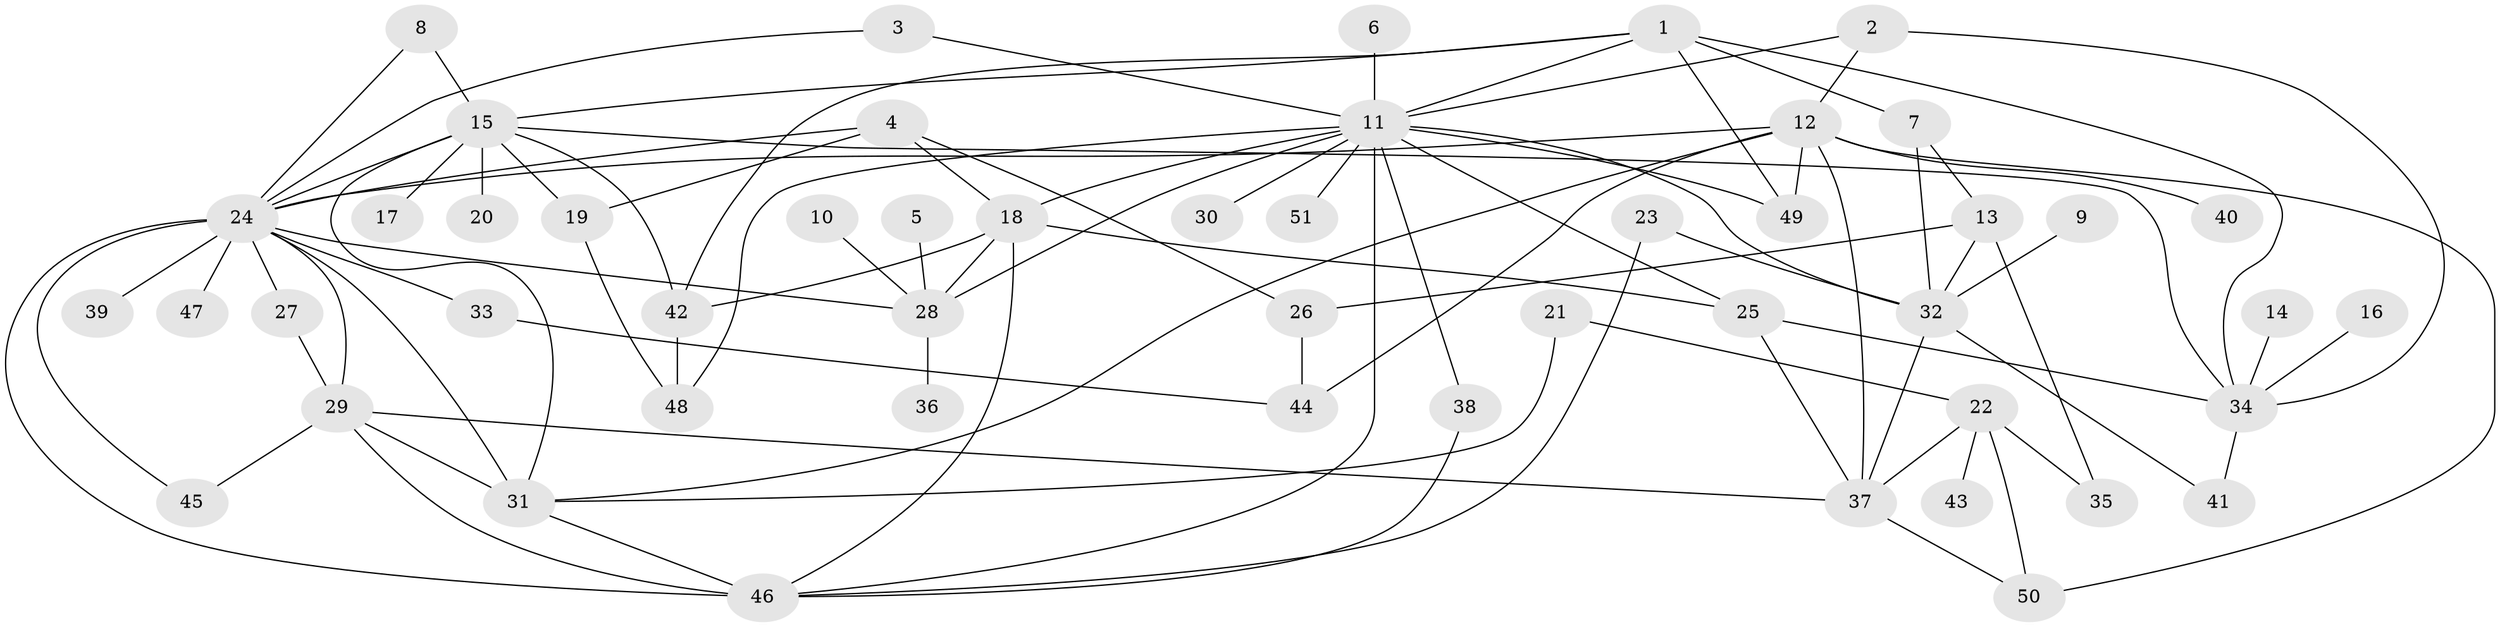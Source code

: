 // original degree distribution, {8: 0.029411764705882353, 17: 0.0196078431372549, 2: 0.20588235294117646, 6: 0.0392156862745098, 11: 0.00980392156862745, 4: 0.10784313725490197, 3: 0.11764705882352941, 1: 0.4215686274509804, 7: 0.029411764705882353, 10: 0.00980392156862745, 9: 0.00980392156862745}
// Generated by graph-tools (version 1.1) at 2025/01/03/09/25 03:01:41]
// undirected, 51 vertices, 91 edges
graph export_dot {
graph [start="1"]
  node [color=gray90,style=filled];
  1;
  2;
  3;
  4;
  5;
  6;
  7;
  8;
  9;
  10;
  11;
  12;
  13;
  14;
  15;
  16;
  17;
  18;
  19;
  20;
  21;
  22;
  23;
  24;
  25;
  26;
  27;
  28;
  29;
  30;
  31;
  32;
  33;
  34;
  35;
  36;
  37;
  38;
  39;
  40;
  41;
  42;
  43;
  44;
  45;
  46;
  47;
  48;
  49;
  50;
  51;
  1 -- 7 [weight=1.0];
  1 -- 11 [weight=1.0];
  1 -- 15 [weight=1.0];
  1 -- 34 [weight=1.0];
  1 -- 42 [weight=1.0];
  1 -- 49 [weight=1.0];
  2 -- 11 [weight=1.0];
  2 -- 12 [weight=1.0];
  2 -- 34 [weight=2.0];
  3 -- 11 [weight=1.0];
  3 -- 24 [weight=1.0];
  4 -- 18 [weight=1.0];
  4 -- 19 [weight=1.0];
  4 -- 24 [weight=1.0];
  4 -- 26 [weight=1.0];
  5 -- 28 [weight=1.0];
  6 -- 11 [weight=1.0];
  7 -- 13 [weight=1.0];
  7 -- 32 [weight=1.0];
  8 -- 15 [weight=1.0];
  8 -- 24 [weight=1.0];
  9 -- 32 [weight=1.0];
  10 -- 28 [weight=1.0];
  11 -- 18 [weight=1.0];
  11 -- 25 [weight=1.0];
  11 -- 28 [weight=1.0];
  11 -- 30 [weight=1.0];
  11 -- 32 [weight=1.0];
  11 -- 38 [weight=1.0];
  11 -- 46 [weight=1.0];
  11 -- 48 [weight=1.0];
  11 -- 49 [weight=1.0];
  11 -- 51 [weight=1.0];
  12 -- 24 [weight=1.0];
  12 -- 31 [weight=1.0];
  12 -- 37 [weight=1.0];
  12 -- 40 [weight=1.0];
  12 -- 44 [weight=1.0];
  12 -- 49 [weight=1.0];
  12 -- 50 [weight=1.0];
  13 -- 26 [weight=1.0];
  13 -- 32 [weight=1.0];
  13 -- 35 [weight=1.0];
  14 -- 34 [weight=1.0];
  15 -- 17 [weight=1.0];
  15 -- 19 [weight=1.0];
  15 -- 20 [weight=1.0];
  15 -- 24 [weight=1.0];
  15 -- 31 [weight=1.0];
  15 -- 34 [weight=1.0];
  15 -- 42 [weight=1.0];
  16 -- 34 [weight=1.0];
  18 -- 25 [weight=1.0];
  18 -- 28 [weight=2.0];
  18 -- 42 [weight=1.0];
  18 -- 46 [weight=1.0];
  19 -- 48 [weight=1.0];
  21 -- 22 [weight=1.0];
  21 -- 31 [weight=1.0];
  22 -- 35 [weight=1.0];
  22 -- 37 [weight=1.0];
  22 -- 43 [weight=1.0];
  22 -- 50 [weight=1.0];
  23 -- 32 [weight=1.0];
  23 -- 46 [weight=1.0];
  24 -- 27 [weight=1.0];
  24 -- 28 [weight=1.0];
  24 -- 29 [weight=1.0];
  24 -- 31 [weight=2.0];
  24 -- 33 [weight=1.0];
  24 -- 39 [weight=1.0];
  24 -- 45 [weight=1.0];
  24 -- 46 [weight=1.0];
  24 -- 47 [weight=1.0];
  25 -- 34 [weight=1.0];
  25 -- 37 [weight=1.0];
  26 -- 44 [weight=1.0];
  27 -- 29 [weight=1.0];
  28 -- 36 [weight=1.0];
  29 -- 31 [weight=2.0];
  29 -- 37 [weight=1.0];
  29 -- 45 [weight=1.0];
  29 -- 46 [weight=2.0];
  31 -- 46 [weight=1.0];
  32 -- 37 [weight=1.0];
  32 -- 41 [weight=1.0];
  33 -- 44 [weight=1.0];
  34 -- 41 [weight=1.0];
  37 -- 50 [weight=1.0];
  38 -- 46 [weight=1.0];
  42 -- 48 [weight=1.0];
}
